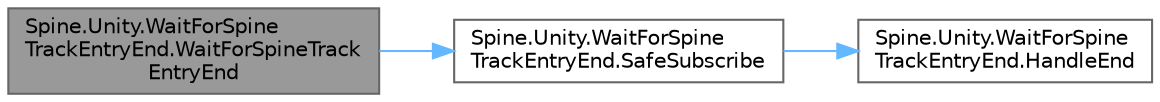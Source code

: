 digraph "Spine.Unity.WaitForSpineTrackEntryEnd.WaitForSpineTrackEntryEnd"
{
 // LATEX_PDF_SIZE
  bgcolor="transparent";
  edge [fontname=Helvetica,fontsize=10,labelfontname=Helvetica,labelfontsize=10];
  node [fontname=Helvetica,fontsize=10,shape=box,height=0.2,width=0.4];
  rankdir="LR";
  Node1 [id="Node000001",label="Spine.Unity.WaitForSpine\lTrackEntryEnd.WaitForSpineTrack\lEntryEnd",height=0.2,width=0.4,color="gray40", fillcolor="grey60", style="filled", fontcolor="black",tooltip=" "];
  Node1 -> Node2 [id="edge3_Node000001_Node000002",color="steelblue1",style="solid",tooltip=" "];
  Node2 [id="Node000002",label="Spine.Unity.WaitForSpine\lTrackEntryEnd.SafeSubscribe",height=0.2,width=0.4,color="grey40", fillcolor="white", style="filled",URL="$class_spine_1_1_unity_1_1_wait_for_spine_track_entry_end.html#a9e47da701f466092d46b2c8f00faddc4",tooltip=" "];
  Node2 -> Node3 [id="edge4_Node000002_Node000003",color="steelblue1",style="solid",tooltip=" "];
  Node3 [id="Node000003",label="Spine.Unity.WaitForSpine\lTrackEntryEnd.HandleEnd",height=0.2,width=0.4,color="grey40", fillcolor="white", style="filled",URL="$class_spine_1_1_unity_1_1_wait_for_spine_track_entry_end.html#a74ff96688cefe54f0a3b6023ca452a93",tooltip=" "];
}
